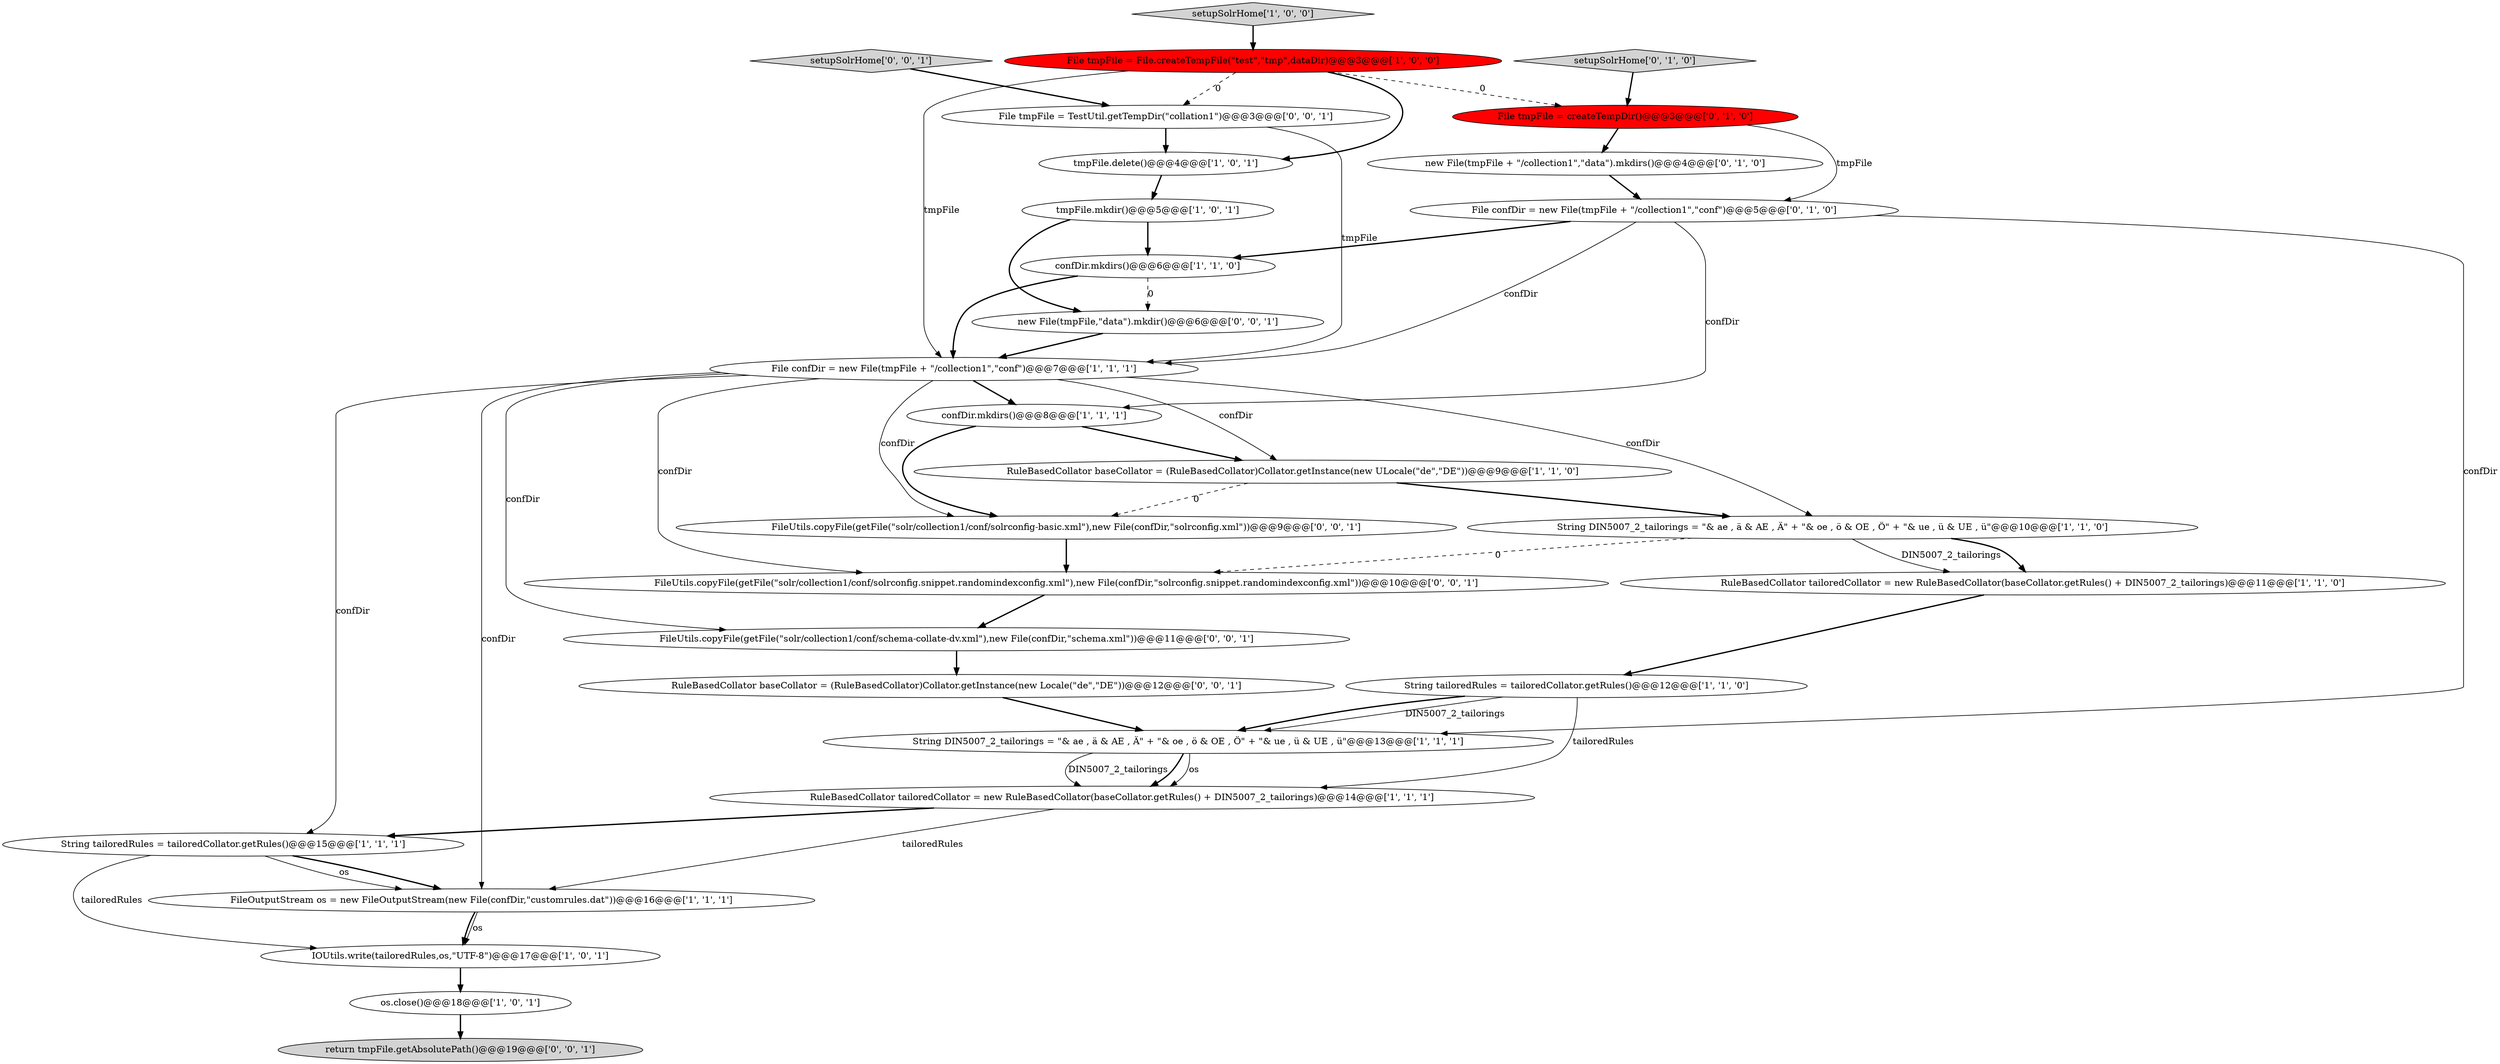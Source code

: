 digraph {
26 [style = filled, label = "setupSolrHome['0', '0', '1']", fillcolor = lightgray, shape = diamond image = "AAA0AAABBB3BBB"];
8 [style = filled, label = "tmpFile.delete()@@@4@@@['1', '0', '1']", fillcolor = white, shape = ellipse image = "AAA0AAABBB1BBB"];
28 [style = filled, label = "File tmpFile = TestUtil.getTempDir(\"collation1\")@@@3@@@['0', '0', '1']", fillcolor = white, shape = ellipse image = "AAA0AAABBB3BBB"];
2 [style = filled, label = "File confDir = new File(tmpFile + \"/collection1\",\"conf\")@@@7@@@['1', '1', '1']", fillcolor = white, shape = ellipse image = "AAA0AAABBB1BBB"];
0 [style = filled, label = "String tailoredRules = tailoredCollator.getRules()@@@12@@@['1', '1', '0']", fillcolor = white, shape = ellipse image = "AAA0AAABBB1BBB"];
1 [style = filled, label = "String tailoredRules = tailoredCollator.getRules()@@@15@@@['1', '1', '1']", fillcolor = white, shape = ellipse image = "AAA0AAABBB1BBB"];
3 [style = filled, label = "confDir.mkdirs()@@@8@@@['1', '1', '1']", fillcolor = white, shape = ellipse image = "AAA0AAABBB1BBB"];
22 [style = filled, label = "RuleBasedCollator baseCollator = (RuleBasedCollator)Collator.getInstance(new Locale(\"de\",\"DE\"))@@@12@@@['0', '0', '1']", fillcolor = white, shape = ellipse image = "AAA0AAABBB3BBB"];
5 [style = filled, label = "String DIN5007_2_tailorings = \"& ae , ä & AE , Ä\" + \"& oe , ö & OE , Ö\" + \"& ue , ü & UE , ü\"@@@13@@@['1', '1', '1']", fillcolor = white, shape = ellipse image = "AAA0AAABBB1BBB"];
23 [style = filled, label = "FileUtils.copyFile(getFile(\"solr/collection1/conf/schema-collate-dv.xml\"),new File(confDir,\"schema.xml\"))@@@11@@@['0', '0', '1']", fillcolor = white, shape = ellipse image = "AAA0AAABBB3BBB"];
19 [style = filled, label = "new File(tmpFile + \"/collection1\",\"data\").mkdirs()@@@4@@@['0', '1', '0']", fillcolor = white, shape = ellipse image = "AAA0AAABBB2BBB"];
27 [style = filled, label = "FileUtils.copyFile(getFile(\"solr/collection1/conf/solrconfig-basic.xml\"),new File(confDir,\"solrconfig.xml\"))@@@9@@@['0', '0', '1']", fillcolor = white, shape = ellipse image = "AAA0AAABBB3BBB"];
25 [style = filled, label = "new File(tmpFile,\"data\").mkdir()@@@6@@@['0', '0', '1']", fillcolor = white, shape = ellipse image = "AAA0AAABBB3BBB"];
11 [style = filled, label = "confDir.mkdirs()@@@6@@@['1', '1', '0']", fillcolor = white, shape = ellipse image = "AAA0AAABBB1BBB"];
14 [style = filled, label = "String DIN5007_2_tailorings = \"& ae , ä & AE , Ä\" + \"& oe , ö & OE , Ö\" + \"& ue , ü & UE , ü\"@@@10@@@['1', '1', '0']", fillcolor = white, shape = ellipse image = "AAA0AAABBB1BBB"];
20 [style = filled, label = "File confDir = new File(tmpFile + \"/collection1\",\"conf\")@@@5@@@['0', '1', '0']", fillcolor = white, shape = ellipse image = "AAA0AAABBB2BBB"];
6 [style = filled, label = "IOUtils.write(tailoredRules,os,\"UTF-8\")@@@17@@@['1', '0', '1']", fillcolor = white, shape = ellipse image = "AAA0AAABBB1BBB"];
10 [style = filled, label = "os.close()@@@18@@@['1', '0', '1']", fillcolor = white, shape = ellipse image = "AAA0AAABBB1BBB"];
18 [style = filled, label = "File tmpFile = createTempDir()@@@3@@@['0', '1', '0']", fillcolor = red, shape = ellipse image = "AAA1AAABBB2BBB"];
4 [style = filled, label = "setupSolrHome['1', '0', '0']", fillcolor = lightgray, shape = diamond image = "AAA0AAABBB1BBB"];
16 [style = filled, label = "File tmpFile = File.createTempFile(\"test\",\"tmp\",dataDir)@@@3@@@['1', '0', '0']", fillcolor = red, shape = ellipse image = "AAA1AAABBB1BBB"];
21 [style = filled, label = "FileUtils.copyFile(getFile(\"solr/collection1/conf/solrconfig.snippet.randomindexconfig.xml\"),new File(confDir,\"solrconfig.snippet.randomindexconfig.xml\"))@@@10@@@['0', '0', '1']", fillcolor = white, shape = ellipse image = "AAA0AAABBB3BBB"];
12 [style = filled, label = "RuleBasedCollator tailoredCollator = new RuleBasedCollator(baseCollator.getRules() + DIN5007_2_tailorings)@@@11@@@['1', '1', '0']", fillcolor = white, shape = ellipse image = "AAA0AAABBB1BBB"];
24 [style = filled, label = "return tmpFile.getAbsolutePath()@@@19@@@['0', '0', '1']", fillcolor = lightgray, shape = ellipse image = "AAA0AAABBB3BBB"];
17 [style = filled, label = "setupSolrHome['0', '1', '0']", fillcolor = lightgray, shape = diamond image = "AAA0AAABBB2BBB"];
15 [style = filled, label = "FileOutputStream os = new FileOutputStream(new File(confDir,\"customrules.dat\"))@@@16@@@['1', '1', '1']", fillcolor = white, shape = ellipse image = "AAA0AAABBB1BBB"];
9 [style = filled, label = "RuleBasedCollator baseCollator = (RuleBasedCollator)Collator.getInstance(new ULocale(\"de\",\"DE\"))@@@9@@@['1', '1', '0']", fillcolor = white, shape = ellipse image = "AAA0AAABBB1BBB"];
7 [style = filled, label = "tmpFile.mkdir()@@@5@@@['1', '0', '1']", fillcolor = white, shape = ellipse image = "AAA0AAABBB1BBB"];
13 [style = filled, label = "RuleBasedCollator tailoredCollator = new RuleBasedCollator(baseCollator.getRules() + DIN5007_2_tailorings)@@@14@@@['1', '1', '1']", fillcolor = white, shape = ellipse image = "AAA0AAABBB1BBB"];
2->27 [style = solid, label="confDir"];
7->11 [style = bold, label=""];
20->2 [style = solid, label="confDir"];
20->5 [style = solid, label="confDir"];
16->8 [style = bold, label=""];
2->21 [style = solid, label="confDir"];
10->24 [style = bold, label=""];
1->6 [style = solid, label="tailoredRules"];
19->20 [style = bold, label=""];
1->15 [style = bold, label=""];
2->3 [style = bold, label=""];
18->19 [style = bold, label=""];
0->13 [style = solid, label="tailoredRules"];
9->27 [style = dashed, label="0"];
20->3 [style = solid, label="confDir"];
5->13 [style = solid, label="os"];
15->6 [style = bold, label=""];
16->18 [style = dashed, label="0"];
14->12 [style = solid, label="DIN5007_2_tailorings"];
1->15 [style = solid, label="os"];
0->5 [style = solid, label="DIN5007_2_tailorings"];
12->0 [style = bold, label=""];
5->13 [style = solid, label="DIN5007_2_tailorings"];
22->5 [style = bold, label=""];
25->2 [style = bold, label=""];
11->2 [style = bold, label=""];
13->1 [style = bold, label=""];
2->14 [style = solid, label="confDir"];
8->7 [style = bold, label=""];
18->20 [style = solid, label="tmpFile"];
3->27 [style = bold, label=""];
2->1 [style = solid, label="confDir"];
15->6 [style = solid, label="os"];
16->2 [style = solid, label="tmpFile"];
3->9 [style = bold, label=""];
2->9 [style = solid, label="confDir"];
23->22 [style = bold, label=""];
2->15 [style = solid, label="confDir"];
5->13 [style = bold, label=""];
28->8 [style = bold, label=""];
6->10 [style = bold, label=""];
14->12 [style = bold, label=""];
13->15 [style = solid, label="tailoredRules"];
28->2 [style = solid, label="tmpFile"];
11->25 [style = dashed, label="0"];
9->14 [style = bold, label=""];
14->21 [style = dashed, label="0"];
7->25 [style = bold, label=""];
26->28 [style = bold, label=""];
2->23 [style = solid, label="confDir"];
16->28 [style = dashed, label="0"];
27->21 [style = bold, label=""];
17->18 [style = bold, label=""];
4->16 [style = bold, label=""];
0->5 [style = bold, label=""];
20->11 [style = bold, label=""];
21->23 [style = bold, label=""];
}

